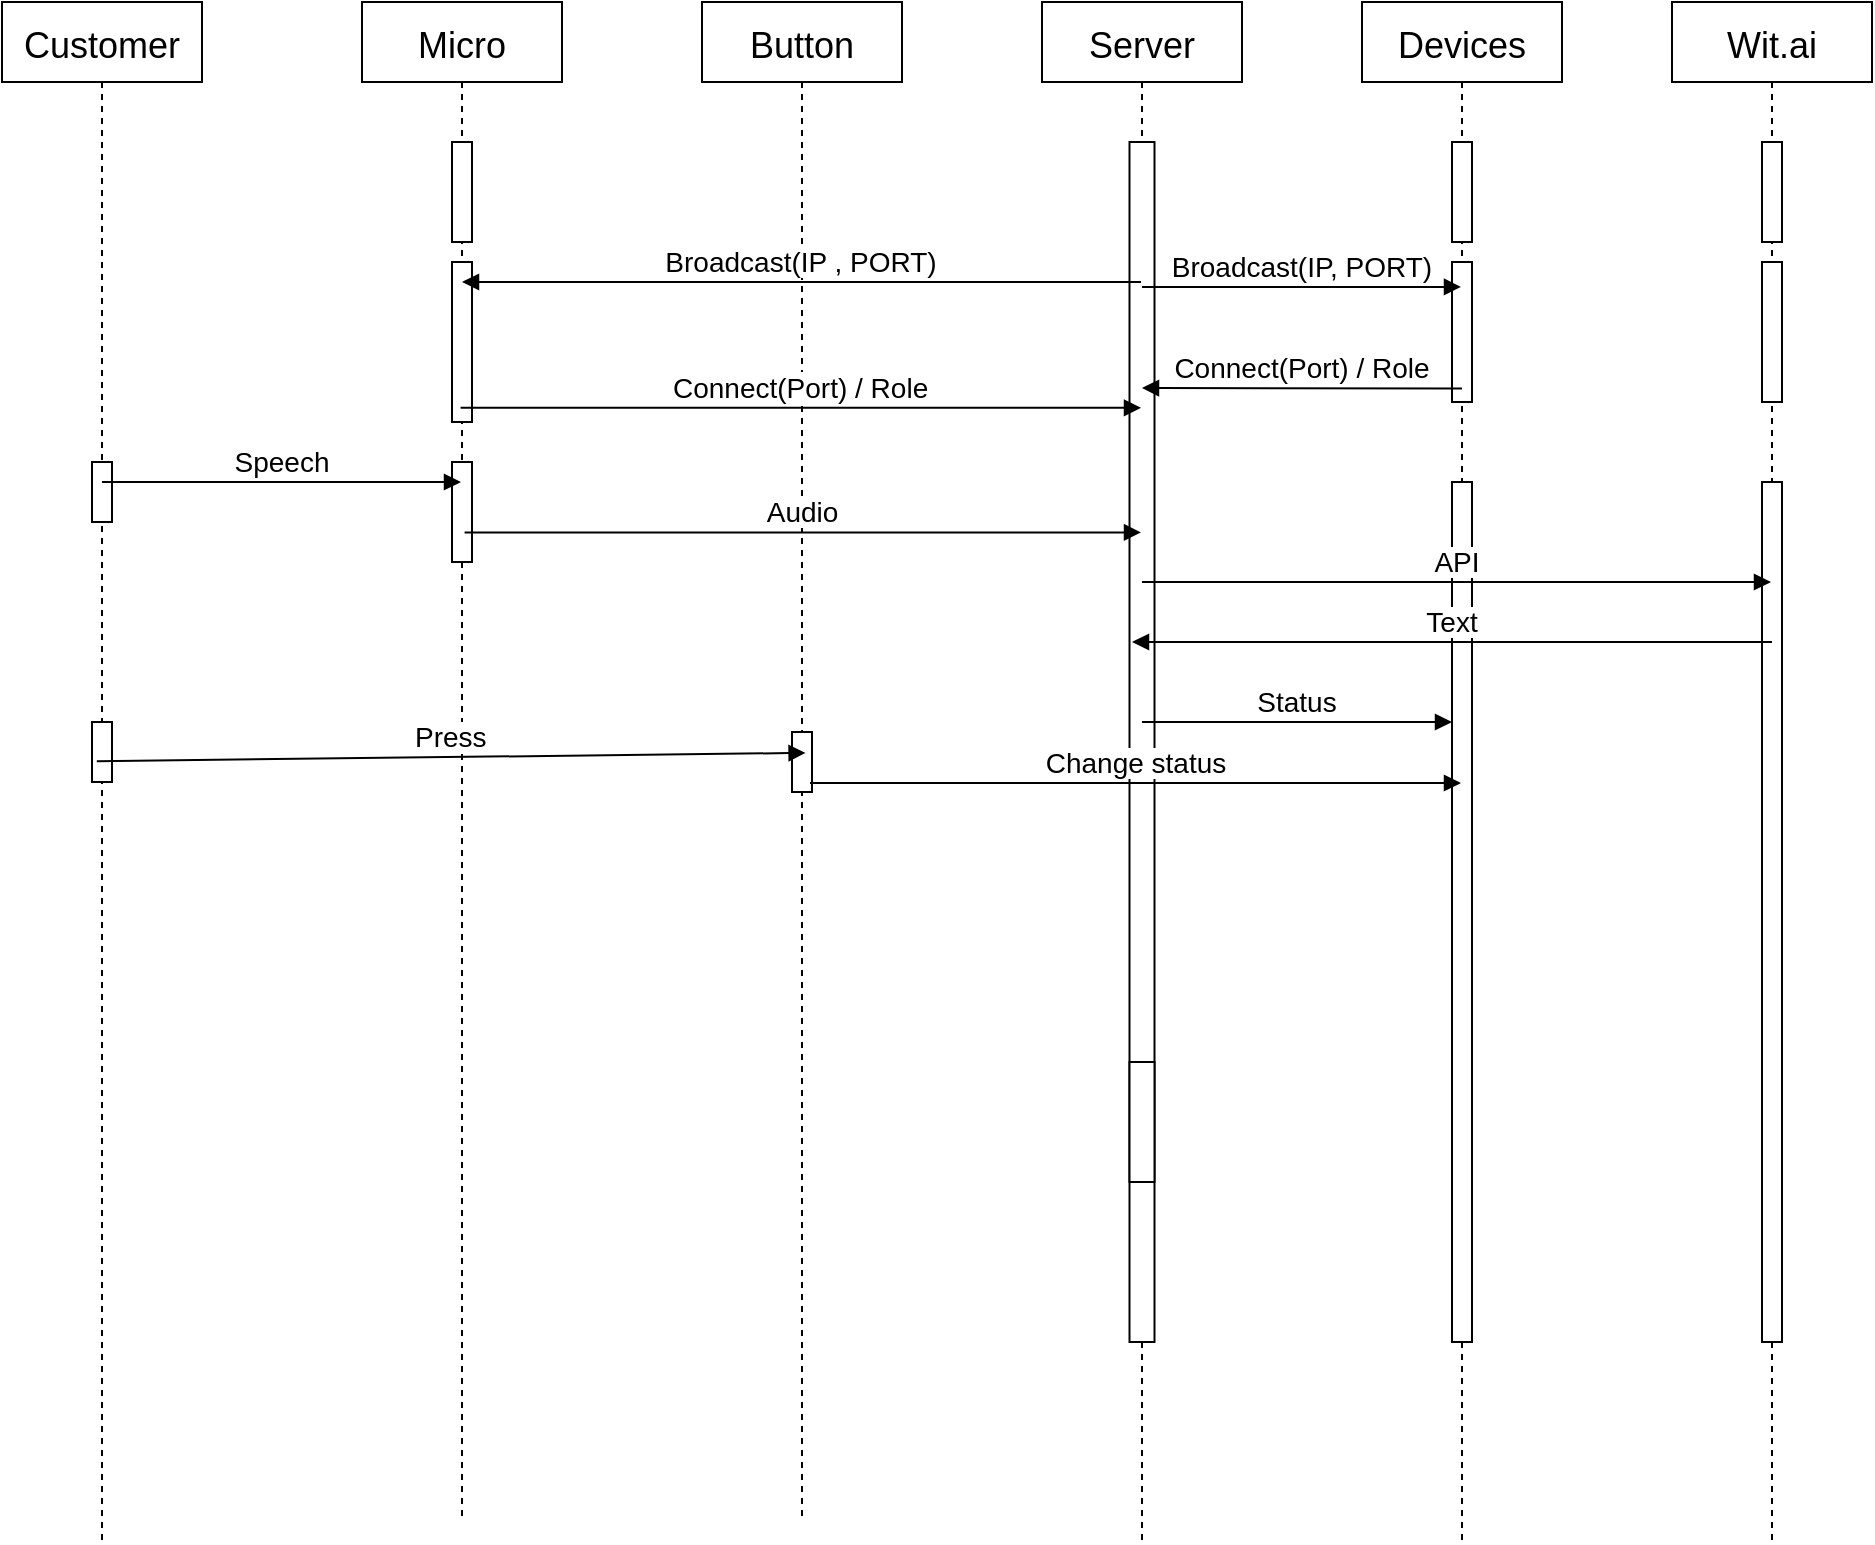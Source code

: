<mxfile version="20.8.16" type="device"><diagram id="kgpKYQtTHZ0yAKxKKP6v" name="Page-1"><mxGraphModel dx="1913" dy="512" grid="1" gridSize="10" guides="1" tooltips="1" connect="1" arrows="1" fold="1" page="1" pageScale="1" pageWidth="850" pageHeight="1100" math="0" shadow="0"><root><mxCell id="0"/><mxCell id="1" parent="0"/><mxCell id="3nuBFxr9cyL0pnOWT2aG-1" value="Customer" style="shape=umlLifeline;perimeter=lifelinePerimeter;container=1;collapsible=0;recursiveResize=0;rounded=0;shadow=0;strokeWidth=1;fontSize=18;" parent="1" vertex="1"><mxGeometry x="-35" y="90" width="100" height="770" as="geometry"/></mxCell><mxCell id="doKbAtl8U1Ru3BlZV1ZC-46" value="" style="points=[];perimeter=orthogonalPerimeter;rounded=0;shadow=0;strokeWidth=1;" parent="3nuBFxr9cyL0pnOWT2aG-1" vertex="1"><mxGeometry x="45" y="230" width="10" height="30" as="geometry"/></mxCell><mxCell id="doKbAtl8U1Ru3BlZV1ZC-48" value="" style="points=[];perimeter=orthogonalPerimeter;rounded=0;shadow=0;strokeWidth=1;" parent="3nuBFxr9cyL0pnOWT2aG-1" vertex="1"><mxGeometry x="45" y="360" width="10" height="30" as="geometry"/></mxCell><mxCell id="3nuBFxr9cyL0pnOWT2aG-5" value="Micro" style="shape=umlLifeline;perimeter=lifelinePerimeter;container=1;collapsible=0;recursiveResize=0;rounded=0;shadow=0;strokeWidth=1;fontSize=18;" parent="1" vertex="1"><mxGeometry x="145" y="90" width="100" height="760" as="geometry"/></mxCell><mxCell id="doKbAtl8U1Ru3BlZV1ZC-23" value="" style="points=[];perimeter=orthogonalPerimeter;rounded=0;shadow=0;strokeWidth=1;" parent="3nuBFxr9cyL0pnOWT2aG-5" vertex="1"><mxGeometry x="45" y="70" width="10" height="50" as="geometry"/></mxCell><mxCell id="doKbAtl8U1Ru3BlZV1ZC-34" value="" style="points=[];perimeter=orthogonalPerimeter;rounded=0;shadow=0;strokeWidth=1;" parent="3nuBFxr9cyL0pnOWT2aG-5" vertex="1"><mxGeometry x="45" y="130" width="10" height="80" as="geometry"/></mxCell><mxCell id="doKbAtl8U1Ru3BlZV1ZC-40" value="" style="points=[];perimeter=orthogonalPerimeter;rounded=0;shadow=0;strokeWidth=1;" parent="3nuBFxr9cyL0pnOWT2aG-5" vertex="1"><mxGeometry x="45" y="230" width="10" height="50" as="geometry"/></mxCell><mxCell id="doKbAtl8U1Ru3BlZV1ZC-1" value="Button" style="shape=umlLifeline;perimeter=lifelinePerimeter;container=1;collapsible=0;recursiveResize=0;rounded=0;shadow=0;strokeWidth=1;fontSize=18;" parent="1" vertex="1"><mxGeometry x="315" y="90" width="100" height="760" as="geometry"/></mxCell><mxCell id="doKbAtl8U1Ru3BlZV1ZC-50" value="" style="points=[];perimeter=orthogonalPerimeter;rounded=0;shadow=0;strokeWidth=1;" parent="doKbAtl8U1Ru3BlZV1ZC-1" vertex="1"><mxGeometry x="45" y="365" width="10" height="30" as="geometry"/></mxCell><mxCell id="doKbAtl8U1Ru3BlZV1ZC-3" value="Server" style="shape=umlLifeline;perimeter=lifelinePerimeter;container=1;collapsible=0;recursiveResize=0;rounded=0;shadow=0;strokeWidth=1;fontSize=18;" parent="1" vertex="1"><mxGeometry x="485" y="90" width="100" height="770" as="geometry"/></mxCell><mxCell id="doKbAtl8U1Ru3BlZV1ZC-4" value="" style="points=[];perimeter=orthogonalPerimeter;rounded=0;shadow=0;strokeWidth=1;" parent="doKbAtl8U1Ru3BlZV1ZC-3" vertex="1"><mxGeometry x="43.75" y="70" width="12.5" height="600" as="geometry"/></mxCell><mxCell id="doKbAtl8U1Ru3BlZV1ZC-42" value="" style="points=[];perimeter=orthogonalPerimeter;rounded=0;shadow=0;strokeWidth=1;" parent="doKbAtl8U1Ru3BlZV1ZC-3" vertex="1"><mxGeometry x="43.75" y="530" width="12.5" height="60" as="geometry"/></mxCell><mxCell id="doKbAtl8U1Ru3BlZV1ZC-5" value="Devices" style="shape=umlLifeline;perimeter=lifelinePerimeter;container=1;collapsible=0;recursiveResize=0;rounded=0;shadow=0;strokeWidth=1;fontSize=18;" parent="1" vertex="1"><mxGeometry x="645" y="90" width="100" height="770" as="geometry"/></mxCell><mxCell id="doKbAtl8U1Ru3BlZV1ZC-6" value="" style="points=[];perimeter=orthogonalPerimeter;rounded=0;shadow=0;strokeWidth=1;" parent="doKbAtl8U1Ru3BlZV1ZC-5" vertex="1"><mxGeometry x="45" y="70" width="10" height="50" as="geometry"/></mxCell><mxCell id="doKbAtl8U1Ru3BlZV1ZC-36" value="" style="points=[];perimeter=orthogonalPerimeter;rounded=0;shadow=0;strokeWidth=1;" parent="doKbAtl8U1Ru3BlZV1ZC-5" vertex="1"><mxGeometry x="45" y="130" width="10" height="70" as="geometry"/></mxCell><mxCell id="doKbAtl8U1Ru3BlZV1ZC-51" value="" style="points=[];perimeter=orthogonalPerimeter;rounded=0;shadow=0;strokeWidth=1;" parent="doKbAtl8U1Ru3BlZV1ZC-5" vertex="1"><mxGeometry x="45" y="240" width="10" height="430" as="geometry"/></mxCell><mxCell id="doKbAtl8U1Ru3BlZV1ZC-32" value="Broadcast(IP, PORT)" style="verticalAlign=bottom;endArrow=block;shadow=0;strokeWidth=1;exitX=0.5;exitY=0.185;exitDx=0;exitDy=0;exitPerimeter=0;fontSize=14;" parent="1" source="doKbAtl8U1Ru3BlZV1ZC-3" target="doKbAtl8U1Ru3BlZV1ZC-5" edge="1"><mxGeometry relative="1" as="geometry"><mxPoint x="280" y="240" as="sourcePoint"/><mxPoint x="450" y="240" as="targetPoint"/></mxGeometry></mxCell><mxCell id="doKbAtl8U1Ru3BlZV1ZC-33" value="Broadcast(IP , PORT)" style="verticalAlign=bottom;endArrow=block;shadow=0;strokeWidth=1;fontSize=14;" parent="1" source="doKbAtl8U1Ru3BlZV1ZC-3" edge="1"><mxGeometry relative="1" as="geometry"><mxPoint x="535" y="263" as="sourcePoint"/><mxPoint x="195" y="230" as="targetPoint"/></mxGeometry></mxCell><mxCell id="doKbAtl8U1Ru3BlZV1ZC-35" value="Connect(Port) / Role" style="verticalAlign=bottom;endArrow=block;shadow=0;strokeWidth=1;exitX=0.493;exitY=0.267;exitDx=0;exitDy=0;exitPerimeter=0;fontSize=14;" parent="1" source="3nuBFxr9cyL0pnOWT2aG-5" target="doKbAtl8U1Ru3BlZV1ZC-3" edge="1"><mxGeometry relative="1" as="geometry"><mxPoint x="200" y="380" as="sourcePoint"/><mxPoint x="362.8" y="381.2" as="targetPoint"/></mxGeometry></mxCell><mxCell id="doKbAtl8U1Ru3BlZV1ZC-37" value="Connect(Port) / Role" style="verticalAlign=bottom;endArrow=block;shadow=0;strokeWidth=1;exitX=0.5;exitY=0.251;exitDx=0;exitDy=0;exitPerimeter=0;fontSize=14;" parent="1" source="doKbAtl8U1Ru3BlZV1ZC-5" edge="1"><mxGeometry relative="1" as="geometry"><mxPoint x="547" y="266.32" as="sourcePoint"/><mxPoint x="535" y="283" as="targetPoint"/></mxGeometry></mxCell><mxCell id="doKbAtl8U1Ru3BlZV1ZC-39" value="Speech" style="verticalAlign=bottom;endArrow=block;shadow=0;strokeWidth=1;fontSize=14;" parent="1" target="3nuBFxr9cyL0pnOWT2aG-5" edge="1"><mxGeometry relative="1" as="geometry"><mxPoint x="15" y="330" as="sourcePoint"/><mxPoint x="200" y="517" as="targetPoint"/></mxGeometry></mxCell><mxCell id="doKbAtl8U1Ru3BlZV1ZC-41" value="Audio" style="verticalAlign=bottom;endArrow=block;shadow=0;strokeWidth=1;exitX=0.513;exitY=0.349;exitDx=0;exitDy=0;exitPerimeter=0;fontSize=14;" parent="1" source="3nuBFxr9cyL0pnOWT2aG-5" target="doKbAtl8U1Ru3BlZV1ZC-3" edge="1"><mxGeometry relative="1" as="geometry"><mxPoint x="206.3" y="366" as="sourcePoint"/><mxPoint x="544.5" y="366" as="targetPoint"/></mxGeometry></mxCell><mxCell id="doKbAtl8U1Ru3BlZV1ZC-43" value="Status" style="verticalAlign=bottom;endArrow=block;shadow=0;strokeWidth=1;fontSize=14;" parent="1" target="doKbAtl8U1Ru3BlZV1ZC-51" edge="1"><mxGeometry relative="1" as="geometry"><mxPoint x="535" y="450" as="sourcePoint"/><mxPoint x="544.5" y="613" as="targetPoint"/><Array as="points"><mxPoint x="600" y="450"/></Array></mxGeometry></mxCell><mxCell id="doKbAtl8U1Ru3BlZV1ZC-44" value="Press" style="verticalAlign=bottom;endArrow=block;shadow=0;strokeWidth=1;exitX=0.474;exitY=0.493;exitDx=0;exitDy=0;exitPerimeter=0;entryX=0.518;entryY=0.494;entryDx=0;entryDy=0;entryPerimeter=0;fontSize=14;" parent="1" source="3nuBFxr9cyL0pnOWT2aG-1" target="doKbAtl8U1Ru3BlZV1ZC-1" edge="1"><mxGeometry relative="1" as="geometry"><mxPoint x="10.0" y="680.0" as="sourcePoint"/><mxPoint x="189.3" y="680.0" as="targetPoint"/></mxGeometry></mxCell><mxCell id="doKbAtl8U1Ru3BlZV1ZC-45" value="Change status" style="verticalAlign=bottom;endArrow=block;shadow=0;strokeWidth=1;exitX=0.9;exitY=0.85;exitDx=0;exitDy=0;exitPerimeter=0;fontSize=14;" parent="1" source="doKbAtl8U1Ru3BlZV1ZC-50" target="doKbAtl8U1Ru3BlZV1ZC-5" edge="1"><mxGeometry relative="1" as="geometry"><mxPoint x="195.35" y="720" as="sourcePoint"/><mxPoint x="534.65" y="720" as="targetPoint"/></mxGeometry></mxCell><mxCell id="j_oKZLqnN6vPUSVKn1ea-2" value="Wit.ai" style="shape=umlLifeline;perimeter=lifelinePerimeter;container=1;collapsible=0;recursiveResize=0;rounded=0;shadow=0;strokeWidth=1;fontSize=18;" vertex="1" parent="1"><mxGeometry x="800" y="90" width="100" height="770" as="geometry"/></mxCell><mxCell id="j_oKZLqnN6vPUSVKn1ea-3" value="" style="points=[];perimeter=orthogonalPerimeter;rounded=0;shadow=0;strokeWidth=1;" vertex="1" parent="j_oKZLqnN6vPUSVKn1ea-2"><mxGeometry x="45" y="70" width="10" height="50" as="geometry"/></mxCell><mxCell id="j_oKZLqnN6vPUSVKn1ea-4" value="" style="points=[];perimeter=orthogonalPerimeter;rounded=0;shadow=0;strokeWidth=1;" vertex="1" parent="j_oKZLqnN6vPUSVKn1ea-2"><mxGeometry x="45" y="130" width="10" height="70" as="geometry"/></mxCell><mxCell id="j_oKZLqnN6vPUSVKn1ea-5" value="" style="points=[];perimeter=orthogonalPerimeter;rounded=0;shadow=0;strokeWidth=1;" vertex="1" parent="j_oKZLqnN6vPUSVKn1ea-2"><mxGeometry x="45" y="240" width="10" height="430" as="geometry"/></mxCell><mxCell id="j_oKZLqnN6vPUSVKn1ea-6" value="API" style="verticalAlign=bottom;endArrow=block;shadow=0;strokeWidth=1;fontSize=14;" edge="1" parent="1" target="j_oKZLqnN6vPUSVKn1ea-2"><mxGeometry relative="1" as="geometry"><mxPoint x="535" y="380" as="sourcePoint"/><mxPoint x="544.5" y="365.24" as="targetPoint"/></mxGeometry></mxCell><mxCell id="j_oKZLqnN6vPUSVKn1ea-8" value="Text" style="verticalAlign=bottom;endArrow=block;shadow=0;strokeWidth=1;fontSize=14;" edge="1" parent="1"><mxGeometry relative="1" as="geometry"><mxPoint x="850" y="410" as="sourcePoint"/><mxPoint x="530" y="410" as="targetPoint"/></mxGeometry></mxCell></root></mxGraphModel></diagram></mxfile>